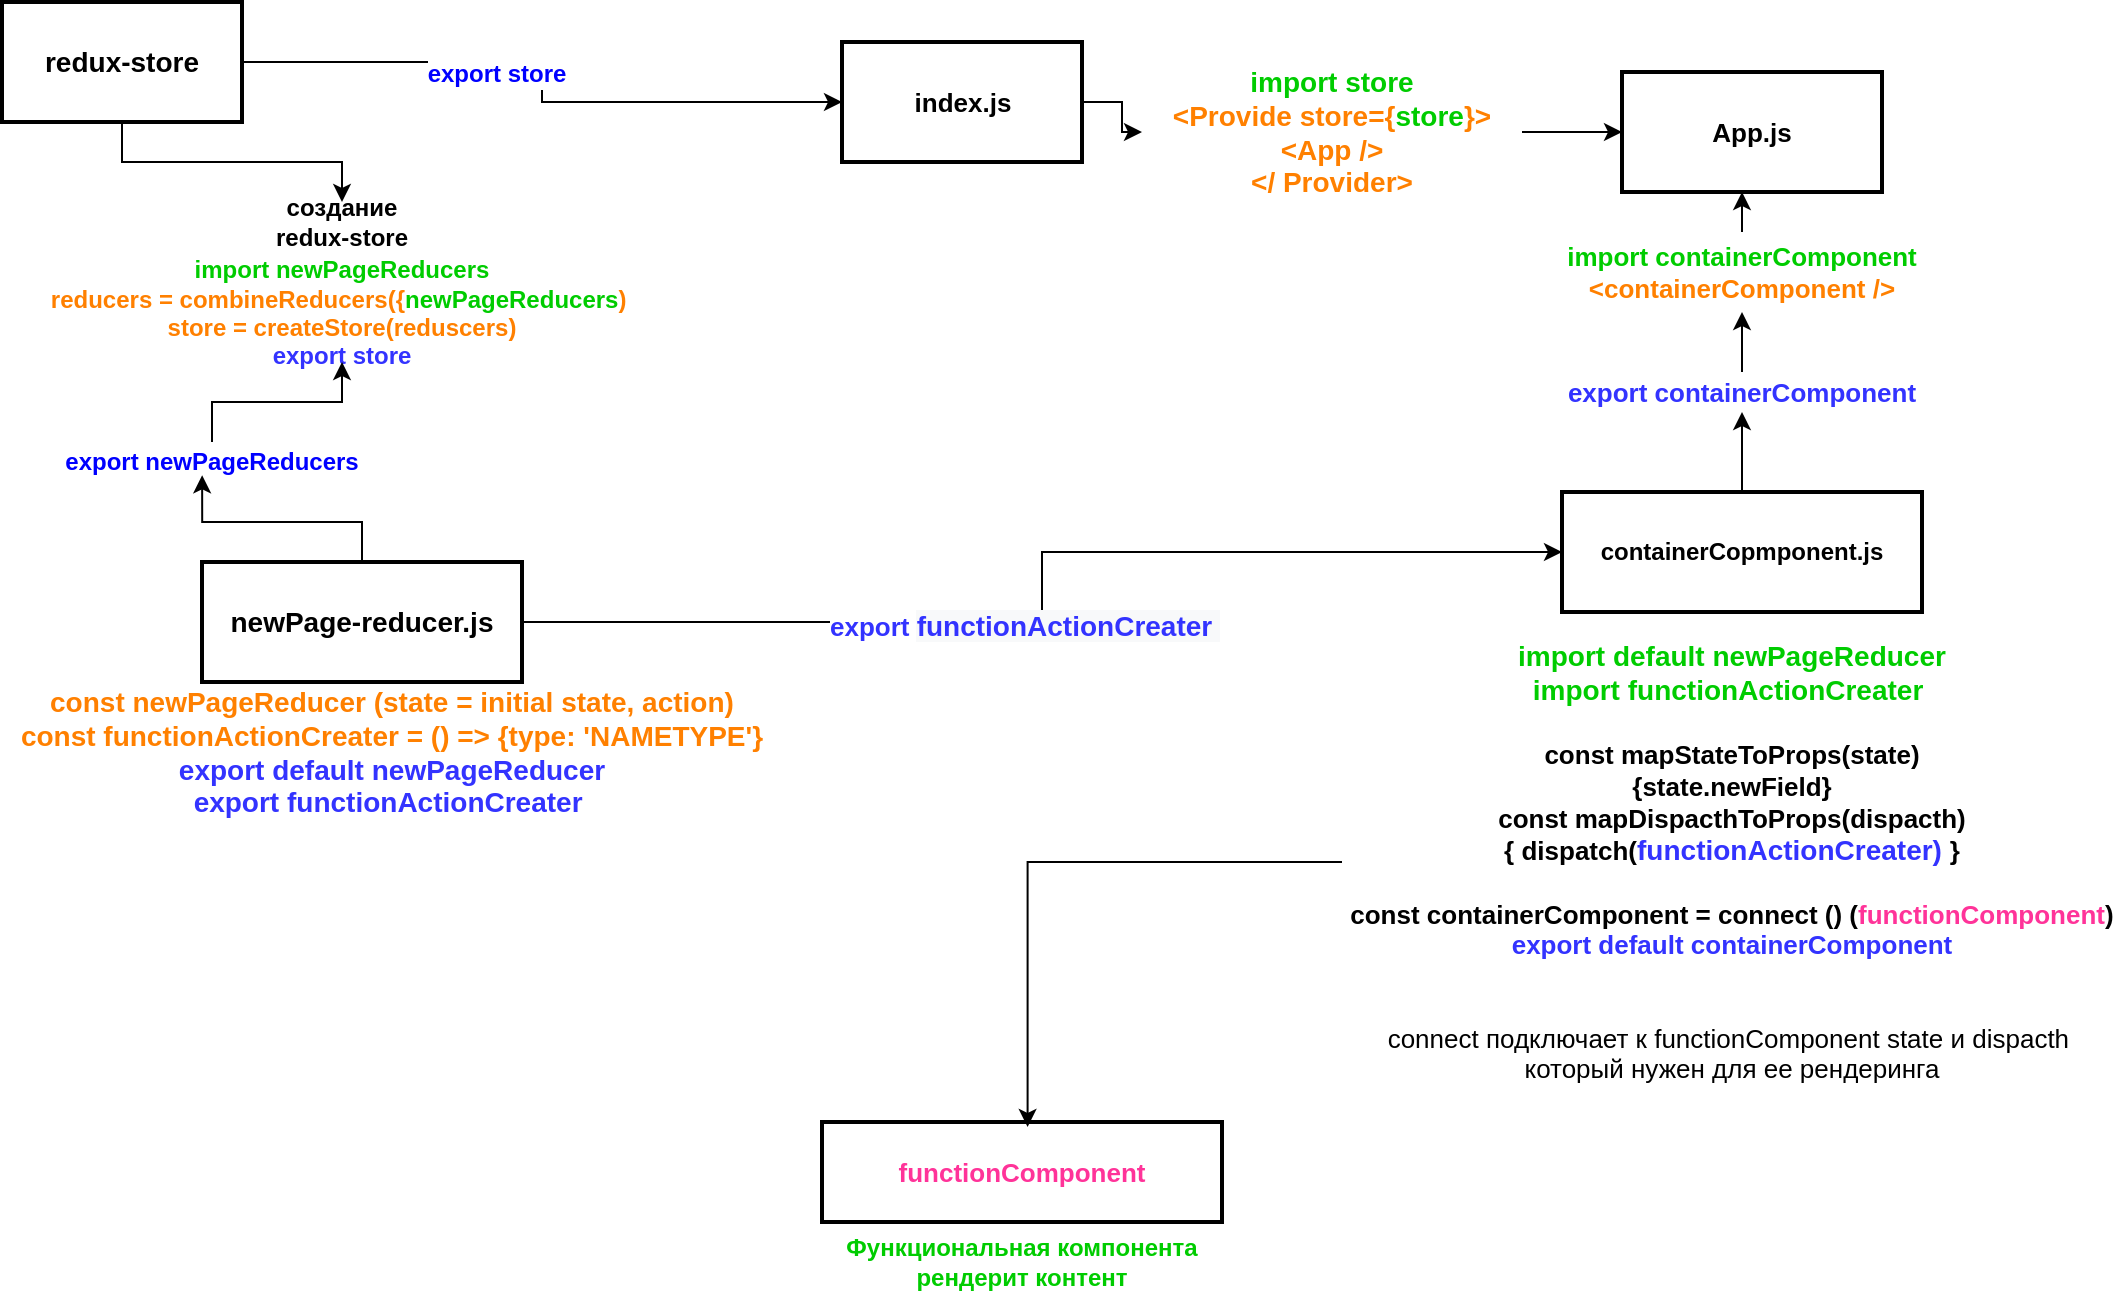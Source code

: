 <mxfile version="14.1.8" type="device"><diagram id="maQZ5Bcj_iPxvm7e1bXI" name="Page-1"><mxGraphModel dx="1378" dy="672" grid="1" gridSize="10" guides="0" tooltips="1" connect="0" arrows="1" fold="1" page="1" pageScale="1" pageWidth="1100" pageHeight="850" math="0" shadow="0"><root><mxCell id="0"/><mxCell id="1" parent="0"/><mxCell id="3LaDiElXO5yMuf-F7IxZ-6" style="edgeStyle=orthogonalEdgeStyle;rounded=0;orthogonalLoop=1;jettySize=auto;html=1;fontSize=12;" edge="1" parent="1" source="3LaDiElXO5yMuf-F7IxZ-1" target="3LaDiElXO5yMuf-F7IxZ-2"><mxGeometry relative="1" as="geometry"/></mxCell><mxCell id="3LaDiElXO5yMuf-F7IxZ-69" style="edgeStyle=orthogonalEdgeStyle;rounded=0;orthogonalLoop=1;jettySize=auto;html=1;fontSize=12;fontColor=#0000FF;" edge="1" parent="1" source="3LaDiElXO5yMuf-F7IxZ-1" target="3LaDiElXO5yMuf-F7IxZ-4"><mxGeometry relative="1" as="geometry"/></mxCell><mxCell id="3LaDiElXO5yMuf-F7IxZ-70" value="export store" style="edgeLabel;html=1;align=center;verticalAlign=middle;resizable=0;points=[];fontSize=12;fontColor=#0000FF;fontStyle=1" vertex="1" connectable="0" parent="3LaDiElXO5yMuf-F7IxZ-69"><mxGeometry x="-0.206" y="-6" relative="1" as="geometry"><mxPoint as="offset"/></mxGeometry></mxCell><mxCell id="3LaDiElXO5yMuf-F7IxZ-1" value="redux-store" style="rounded=0;whiteSpace=wrap;html=1;strokeWidth=2;fontSize=14;fontStyle=1" vertex="1" parent="1"><mxGeometry x="30" y="10" width="120" height="60" as="geometry"/></mxCell><mxCell id="3LaDiElXO5yMuf-F7IxZ-2" value="создание &lt;br style=&quot;font-size: 12px&quot;&gt;redux-store&lt;br&gt;&lt;font color=&quot;#00cc00&quot; style=&quot;font-size: 12px&quot;&gt;&lt;b&gt;&lt;font style=&quot;font-size: 12px&quot;&gt;import&amp;nbsp;&lt;/font&gt;&lt;/b&gt;&lt;b&gt;&lt;font style=&quot;font-size: 12px&quot;&gt;newPageReducers&lt;/font&gt;&lt;/b&gt;&lt;/font&gt;&lt;b&gt;&lt;font style=&quot;font-size: 14px&quot;&gt;&lt;br&gt;&lt;/font&gt;&lt;/b&gt;&lt;font color=&quot;#ff8000&quot;&gt;reducers = combineReducers({&lt;/font&gt;&lt;b style=&quot;color: rgb(0 , 204 , 0)&quot;&gt;newPageReducers&lt;/b&gt;&lt;font color=&quot;#ff8000&quot;&gt;)&amp;nbsp;&lt;/font&gt;&lt;br style=&quot;font-size: 12px&quot;&gt;&lt;font color=&quot;#ff8000&quot;&gt;store = createStore(reduscers)&lt;/font&gt;&lt;br&gt;&lt;font color=&quot;#3333ff&quot;&gt;export store&lt;/font&gt;" style="text;html=1;strokeColor=none;fillColor=none;align=center;verticalAlign=middle;whiteSpace=wrap;rounded=0;strokeWidth=2;fontSize=12;fontStyle=1" vertex="1" parent="1"><mxGeometry x="40" y="110" width="320" height="80" as="geometry"/></mxCell><mxCell id="3LaDiElXO5yMuf-F7IxZ-13" style="edgeStyle=orthogonalEdgeStyle;rounded=0;orthogonalLoop=1;jettySize=auto;html=1;fontSize=12;" edge="1" parent="1" source="3LaDiElXO5yMuf-F7IxZ-4" target="3LaDiElXO5yMuf-F7IxZ-11"><mxGeometry relative="1" as="geometry"/></mxCell><mxCell id="3LaDiElXO5yMuf-F7IxZ-4" value="&lt;span style=&quot;font-size: 13px&quot;&gt;&lt;b&gt;index.js&lt;/b&gt;&lt;/span&gt;" style="rounded=0;html=1;strokeWidth=2;fontSize=12;" vertex="1" parent="1"><mxGeometry x="450" y="30" width="120" height="60" as="geometry"/></mxCell><mxCell id="3LaDiElXO5yMuf-F7IxZ-24" value="" style="edgeStyle=orthogonalEdgeStyle;rounded=0;orthogonalLoop=1;jettySize=auto;html=1;fontSize=12;" edge="1" parent="1" source="3LaDiElXO5yMuf-F7IxZ-11" target="3LaDiElXO5yMuf-F7IxZ-23"><mxGeometry relative="1" as="geometry"/></mxCell><mxCell id="3LaDiElXO5yMuf-F7IxZ-11" value="&lt;b&gt;&lt;font style=&quot;font-size: 14px&quot;&gt;&lt;font color=&quot;#00cc00&quot;&gt;import store&lt;/font&gt;&lt;br&gt;&lt;font color=&quot;#ff8000&quot;&gt;&amp;lt;Provide store={&lt;/font&gt;&lt;font color=&quot;#00cc00&quot;&gt;store&lt;/font&gt;&lt;font color=&quot;#ff8000&quot;&gt;}&amp;gt;&lt;br&gt;&amp;lt;App /&amp;gt;&lt;br&gt;&amp;lt;/ Provider&amp;gt;&lt;/font&gt;&lt;br&gt;&lt;/font&gt;&lt;/b&gt;" style="text;html=1;strokeColor=none;fillColor=none;align=center;verticalAlign=middle;whiteSpace=wrap;rounded=0;fontSize=12;" vertex="1" parent="1"><mxGeometry x="600" y="40" width="190" height="70" as="geometry"/></mxCell><mxCell id="3LaDiElXO5yMuf-F7IxZ-57" style="edgeStyle=orthogonalEdgeStyle;rounded=0;orthogonalLoop=1;jettySize=auto;html=1;fontSize=13;" edge="1" parent="1" source="3LaDiElXO5yMuf-F7IxZ-15" target="3LaDiElXO5yMuf-F7IxZ-17"><mxGeometry relative="1" as="geometry"/></mxCell><mxCell id="3LaDiElXO5yMuf-F7IxZ-58" value="&lt;font color=&quot;#3333ff&quot;&gt;export&amp;nbsp;&lt;/font&gt;&lt;b style=&quot;color: rgb(51 , 51 , 255) ; font-size: 14px ; background-color: rgb(248 , 249 , 250)&quot;&gt;functionActionCreater&amp;nbsp;&lt;/b&gt;" style="edgeLabel;html=1;align=center;verticalAlign=middle;resizable=0;points=[];fontSize=13;fontStyle=1" vertex="1" connectable="0" parent="3LaDiElXO5yMuf-F7IxZ-57"><mxGeometry x="-0.097" y="-2" relative="1" as="geometry"><mxPoint as="offset"/></mxGeometry></mxCell><mxCell id="3LaDiElXO5yMuf-F7IxZ-66" style="edgeStyle=orthogonalEdgeStyle;rounded=0;orthogonalLoop=1;jettySize=auto;html=1;entryX=0.471;entryY=0.833;entryDx=0;entryDy=0;entryPerimeter=0;fontSize=12;" edge="1" parent="1" source="3LaDiElXO5yMuf-F7IxZ-15" target="3LaDiElXO5yMuf-F7IxZ-62"><mxGeometry relative="1" as="geometry"/></mxCell><mxCell id="3LaDiElXO5yMuf-F7IxZ-15" value="&lt;b&gt;&lt;font style=&quot;font-size: 14px&quot;&gt;newPage-reducer.js&lt;/font&gt;&lt;/b&gt;" style="rounded=0;whiteSpace=wrap;html=1;strokeWidth=2;fontSize=12;" vertex="1" parent="1"><mxGeometry x="130" y="290" width="160" height="60" as="geometry"/></mxCell><mxCell id="3LaDiElXO5yMuf-F7IxZ-16" value="&lt;b style=&quot;font-size: 14px&quot;&gt;&lt;font color=&quot;#ff8000&quot;&gt;const newPageReducer (state = initial state, action)&lt;br&gt;const functionActionCreater = () =&amp;gt; {type: 'NAMETYPE'}&lt;/font&gt;&lt;br&gt;&lt;/b&gt;&lt;font style=&quot;font-size: 14px&quot; color=&quot;#3333ff&quot;&gt;&lt;b&gt;export default newPageReducer&lt;/b&gt;&lt;b&gt;&lt;br&gt;export functionActionCreater&amp;nbsp;&lt;/b&gt;&lt;/font&gt;" style="text;html=1;strokeColor=none;fillColor=none;align=center;verticalAlign=middle;whiteSpace=wrap;rounded=0;fontSize=12;" vertex="1" parent="1"><mxGeometry x="30" y="350" width="390" height="70" as="geometry"/></mxCell><mxCell id="3LaDiElXO5yMuf-F7IxZ-55" value="" style="edgeStyle=orthogonalEdgeStyle;rounded=0;orthogonalLoop=1;jettySize=auto;html=1;fontSize=13;" edge="1" parent="1" source="3LaDiElXO5yMuf-F7IxZ-17" target="3LaDiElXO5yMuf-F7IxZ-42"><mxGeometry relative="1" as="geometry"/></mxCell><mxCell id="3LaDiElXO5yMuf-F7IxZ-17" value="containerCopmponent.js" style="rounded=0;whiteSpace=wrap;html=1;strokeWidth=2;fontSize=12;fontStyle=1" vertex="1" parent="1"><mxGeometry x="810" y="255" width="180" height="60" as="geometry"/></mxCell><mxCell id="3LaDiElXO5yMuf-F7IxZ-18" value="&lt;font color=&quot;#ff3399&quot; size=&quot;1&quot;&gt;&lt;b style=&quot;font-size: 13px&quot;&gt;functionComponent&lt;/b&gt;&lt;/font&gt;" style="rounded=0;whiteSpace=wrap;html=1;strokeWidth=2;fontSize=12;" vertex="1" parent="1"><mxGeometry x="440" y="570" width="200" height="50" as="geometry"/></mxCell><mxCell id="3LaDiElXO5yMuf-F7IxZ-71" style="edgeStyle=orthogonalEdgeStyle;rounded=0;orthogonalLoop=1;jettySize=auto;html=1;entryX=0.514;entryY=0.05;entryDx=0;entryDy=0;entryPerimeter=0;fontSize=12;fontColor=#0000FF;" edge="1" parent="1" source="3LaDiElXO5yMuf-F7IxZ-19" target="3LaDiElXO5yMuf-F7IxZ-18"><mxGeometry relative="1" as="geometry"/></mxCell><mxCell id="3LaDiElXO5yMuf-F7IxZ-19" value="&lt;font style=&quot;font-size: 13px&quot;&gt;&lt;b style=&quot;color: rgb(0 , 204 , 0) ; font-size: 14px&quot;&gt;import default newPageReducer&lt;/b&gt;&lt;b style=&quot;color: rgb(0 , 204 , 0) ; font-size: 14px&quot;&gt;&lt;br&gt;import functionActionCreater&amp;nbsp;&lt;br&gt;&lt;br&gt;&lt;/b&gt;&lt;b&gt;const mapStateToProps(state)&lt;br&gt;{state.newField}&lt;br&gt;&lt;/b&gt;&lt;b&gt;const mapDispacthToProps(dispacth)&lt;br&gt;{ dispatch(&lt;/b&gt;&lt;b style=&quot;color: rgb(51 , 51 , 255) ; font-size: 14px&quot;&gt;functionActionCreater)&amp;nbsp;&lt;/b&gt;&lt;b&gt;}&lt;br&gt;&lt;/b&gt;&lt;b&gt;&lt;br&gt;const containerComponent = connect () (&lt;font color=&quot;#ff3399&quot;&gt;functionComponent&lt;/font&gt;)&lt;br&gt;&lt;font color=&quot;#3333ff&quot;&gt;export default containerComponent&lt;br&gt;&lt;/font&gt;&lt;br&gt;&lt;br&gt;&lt;/b&gt;connect подключает к functionComponent state и dispacth&amp;nbsp;&lt;br&gt;который нужен для ее рендеринга&lt;b&gt;&lt;br&gt;&lt;/b&gt;&lt;/font&gt;" style="text;html=1;strokeColor=none;fillColor=none;align=center;verticalAlign=middle;whiteSpace=wrap;rounded=0;fontSize=12;" vertex="1" parent="1"><mxGeometry x="700" y="320" width="390" height="240" as="geometry"/></mxCell><mxCell id="3LaDiElXO5yMuf-F7IxZ-23" value="App.js" style="whiteSpace=wrap;html=1;strokeWidth=2;fontSize=13;fontStyle=1" vertex="1" parent="1"><mxGeometry x="840" y="45" width="130" height="60" as="geometry"/></mxCell><mxCell id="3LaDiElXO5yMuf-F7IxZ-45" style="edgeStyle=orthogonalEdgeStyle;rounded=0;orthogonalLoop=1;jettySize=auto;html=1;entryX=0.458;entryY=1;entryDx=0;entryDy=0;entryPerimeter=0;fontSize=13;" edge="1" parent="1" source="3LaDiElXO5yMuf-F7IxZ-25" target="3LaDiElXO5yMuf-F7IxZ-23"><mxGeometry relative="1" as="geometry"/></mxCell><mxCell id="3LaDiElXO5yMuf-F7IxZ-25" value="&lt;font color=&quot;#00cc00&quot; style=&quot;font-size: 13px;&quot;&gt;import containerComponent&lt;/font&gt;&lt;br style=&quot;font-size: 13px;&quot;&gt;&lt;font color=&quot;#ff8000&quot; style=&quot;font-size: 13px;&quot;&gt;&amp;lt;containerComponent /&amp;gt;&lt;/font&gt;" style="text;html=1;strokeColor=none;fillColor=none;align=center;verticalAlign=middle;whiteSpace=wrap;rounded=0;fontSize=13;fontStyle=1" vertex="1" parent="1"><mxGeometry x="810" y="125" width="180" height="40" as="geometry"/></mxCell><mxCell id="3LaDiElXO5yMuf-F7IxZ-54" value="" style="edgeStyle=orthogonalEdgeStyle;rounded=0;orthogonalLoop=1;jettySize=auto;html=1;fontSize=13;" edge="1" parent="1" source="3LaDiElXO5yMuf-F7IxZ-42" target="3LaDiElXO5yMuf-F7IxZ-25"><mxGeometry relative="1" as="geometry"/></mxCell><mxCell id="3LaDiElXO5yMuf-F7IxZ-42" value="&lt;span style=&quot;font-weight: 700&quot;&gt;&lt;font color=&quot;#3333ff&quot;&gt;export containerComponent&lt;/font&gt;&lt;/span&gt;" style="text;html=1;strokeColor=none;fillColor=none;align=center;verticalAlign=middle;whiteSpace=wrap;rounded=0;fontSize=13;" vertex="1" parent="1"><mxGeometry x="810" y="195" width="180" height="20" as="geometry"/></mxCell><mxCell id="3LaDiElXO5yMuf-F7IxZ-64" value="" style="edgeStyle=orthogonalEdgeStyle;rounded=0;orthogonalLoop=1;jettySize=auto;html=1;fontSize=12;" edge="1" parent="1" source="3LaDiElXO5yMuf-F7IxZ-62" target="3LaDiElXO5yMuf-F7IxZ-2"><mxGeometry relative="1" as="geometry"/></mxCell><mxCell id="3LaDiElXO5yMuf-F7IxZ-62" value="&lt;font color=&quot;#0000ff&quot; style=&quot;font-size: 12px;&quot;&gt;&lt;b style=&quot;font-size: 12px;&quot;&gt;export newPageReducers&lt;/b&gt;&lt;/font&gt;" style="text;html=1;strokeColor=none;fillColor=none;align=center;verticalAlign=middle;whiteSpace=wrap;rounded=0;fontSize=12;" vertex="1" parent="1"><mxGeometry x="50" y="230" width="170" height="20" as="geometry"/></mxCell><mxCell id="3LaDiElXO5yMuf-F7IxZ-72" value="&lt;font color=&quot;#00cc00&quot;&gt;&lt;b&gt;Функциональная компонента &lt;br&gt;рендерит контент&lt;/b&gt;&lt;/font&gt;" style="text;html=1;strokeColor=none;fillColor=none;align=center;verticalAlign=middle;whiteSpace=wrap;rounded=0;fontSize=12;fontColor=#0000FF;" vertex="1" parent="1"><mxGeometry x="440" y="620" width="200" height="40" as="geometry"/></mxCell></root></mxGraphModel></diagram></mxfile>